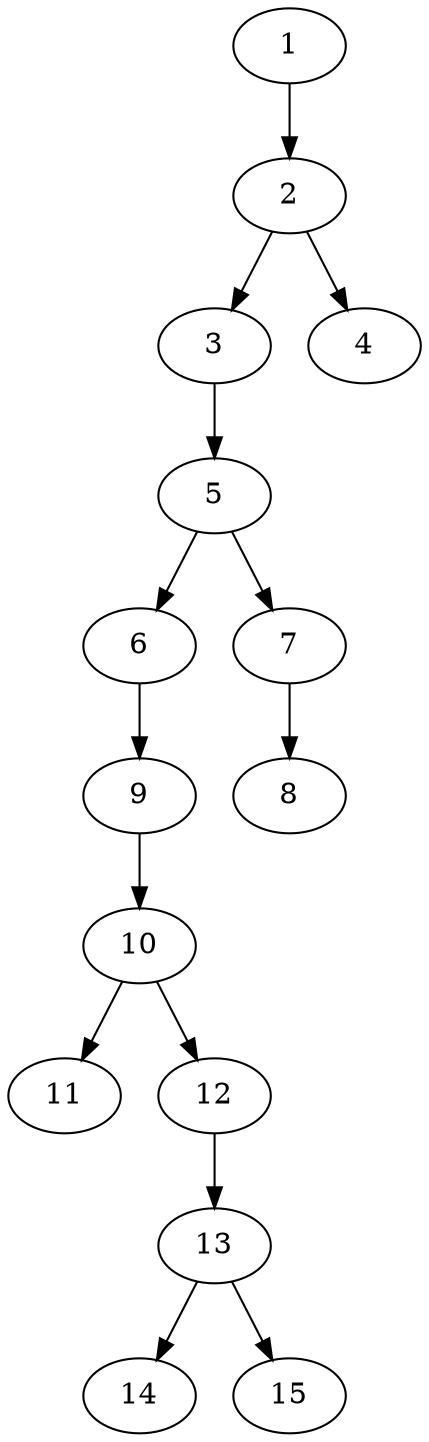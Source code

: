 // DAG (tier=1-easy, mode=data, n=15, ccr=0.341, fat=0.355, density=0.258, regular=0.785, jump=0.049, mindata=1048576, maxdata=8388608)
// DAG automatically generated by daggen at Sun Aug 24 16:33:33 2025
// /home/ermia/Project/Environments/daggen/bin/daggen --dot --ccr 0.341 --fat 0.355 --regular 0.785 --density 0.258 --jump 0.049 --mindata 1048576 --maxdata 8388608 -n 15 
digraph G {
  1 [size="12489347340450418", alpha="0.17", expect_size="6244673670225209"]
  1 -> 2 [size ="225521224908800"]
  2 [size="2593910635724143", alpha="0.18", expect_size="1296955317862071"]
  2 -> 3 [size ="189906039078912"]
  2 -> 4 [size ="189906039078912"]
  3 [size="25876821644441760", alpha="0.04", expect_size="12938410822220880"]
  3 -> 5 [size ="64877167116288"]
  4 [size="4856819691517425", alpha="0.17", expect_size="2428409845758712"]
  5 [size="13076880158235078", alpha="0.12", expect_size="6538440079117539"]
  5 -> 6 [size ="322146110799872"]
  5 -> 7 [size ="322146110799872"]
  6 [size="295041009557418", alpha="0.13", expect_size="147520504778709"]
  6 -> 9 [size ="14002801344512"]
  7 [size="4668824779465887", alpha="0.11", expect_size="2334412389732943"]
  7 -> 8 [size ="145100109774848"]
  8 [size="7246826965091222", alpha="0.00", expect_size="3623413482545611"]
  9 [size="12222345368137712", alpha="0.03", expect_size="6111172684068856"]
  9 -> 10 [size ="248431679373312"]
  10 [size="371618040509643096064", alpha="0.02", expect_size="185809020254821548032"]
  10 -> 11 [size ="413511742128128"]
  10 -> 12 [size ="413511742128128"]
  11 [size="1580566404769624", alpha="0.15", expect_size="790283202384812"]
  12 [size="13759292303451648", alpha="0.07", expect_size="6879646151725824"]
  12 -> 13 [size ="254124624969728"]
  13 [size="160954552320389888", alpha="0.09", expect_size="80477276160194944"]
  13 -> 14 [size ="129825083752448"]
  13 -> 15 [size ="129825083752448"]
  14 [size="158862199415799545856", alpha="0.01", expect_size="79431099707899772928"]
  15 [size="2266557442370874", alpha="0.14", expect_size="1133278721185437"]
}
